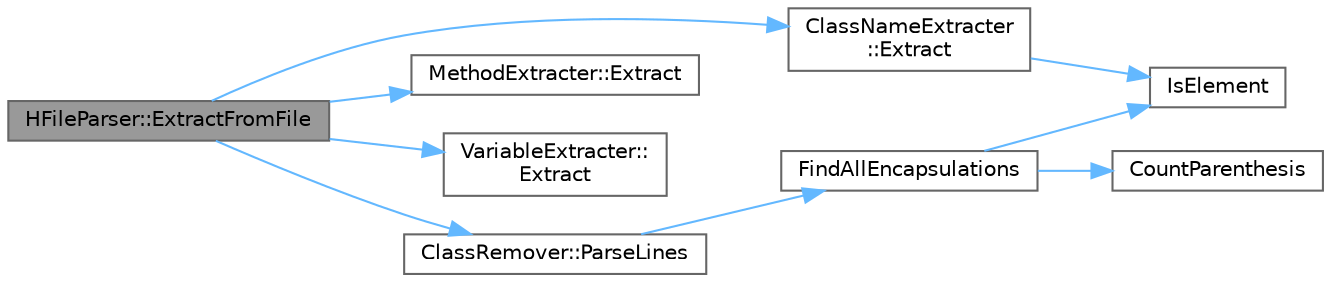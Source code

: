 digraph "HFileParser::ExtractFromFile"
{
 // LATEX_PDF_SIZE
  bgcolor="transparent";
  edge [fontname=Helvetica,fontsize=10,labelfontname=Helvetica,labelfontsize=10];
  node [fontname=Helvetica,fontsize=10,shape=box,height=0.2,width=0.4];
  rankdir="LR";
  Node1 [id="Node000001",label="HFileParser::ExtractFromFile",height=0.2,width=0.4,color="gray40", fillcolor="grey60", style="filled", fontcolor="black",tooltip=" "];
  Node1 -> Node2 [id="edge1_Node000001_Node000002",color="steelblue1",style="solid",tooltip=" "];
  Node2 [id="Node000002",label="ClassNameExtracter\l::Extract",height=0.2,width=0.4,color="grey40", fillcolor="white", style="filled",URL="$class_class_name_extracter.html#a3fe67c2ac1e6053a7e138760ca39c41c",tooltip=" "];
  Node2 -> Node3 [id="edge2_Node000002_Node000003",color="steelblue1",style="solid",tooltip=" "];
  Node3 [id="Node000003",label="IsElement",height=0.2,width=0.4,color="grey40", fillcolor="white", style="filled",URL="$_additional_files_helper_8ixx.html#a24915bf6ac230c3aacf50201221836ba",tooltip=" "];
  Node1 -> Node4 [id="edge3_Node000001_Node000004",color="steelblue1",style="solid",tooltip=" "];
  Node4 [id="Node000004",label="MethodExtracter::Extract",height=0.2,width=0.4,color="grey40", fillcolor="white", style="filled",URL="$class_method_extracter.html#ac7d619dc7fe9d9608054b065e3b72788",tooltip=" "];
  Node1 -> Node5 [id="edge4_Node000001_Node000005",color="steelblue1",style="solid",tooltip=" "];
  Node5 [id="Node000005",label="VariableExtracter::\lExtract",height=0.2,width=0.4,color="grey40", fillcolor="white", style="filled",URL="$class_variable_extracter.html#aa77c86e4c200d45d63f3c38fe2e5a5cd",tooltip=" "];
  Node1 -> Node6 [id="edge5_Node000001_Node000006",color="steelblue1",style="solid",tooltip=" "];
  Node6 [id="Node000006",label="ClassRemover::ParseLines",height=0.2,width=0.4,color="grey40", fillcolor="white", style="filled",URL="$class_class_remover.html#a4481e10269712a16058b4ef91164895e",tooltip=" "];
  Node6 -> Node7 [id="edge6_Node000006_Node000007",color="steelblue1",style="solid",tooltip=" "];
  Node7 [id="Node000007",label="FindAllEncapsulations",height=0.2,width=0.4,color="grey40", fillcolor="white", style="filled",URL="$_additional_files_helper_8ixx.html#ac7bb9fd2a57ea65a0005cd4738ee03f8",tooltip=" "];
  Node7 -> Node8 [id="edge7_Node000007_Node000008",color="steelblue1",style="solid",tooltip=" "];
  Node8 [id="Node000008",label="CountParenthesis",height=0.2,width=0.4,color="grey40", fillcolor="white", style="filled",URL="$_additional_files_helper_8ixx.html#a60221f9e31eb9859a1dad5c075c37e79",tooltip=" "];
  Node7 -> Node3 [id="edge8_Node000007_Node000003",color="steelblue1",style="solid",tooltip=" "];
}

